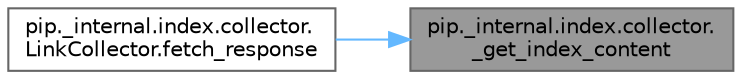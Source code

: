 digraph "pip._internal.index.collector._get_index_content"
{
 // LATEX_PDF_SIZE
  bgcolor="transparent";
  edge [fontname=Helvetica,fontsize=10,labelfontname=Helvetica,labelfontsize=10];
  node [fontname=Helvetica,fontsize=10,shape=box,height=0.2,width=0.4];
  rankdir="RL";
  Node1 [id="Node000001",label="pip._internal.index.collector.\l_get_index_content",height=0.2,width=0.4,color="gray40", fillcolor="grey60", style="filled", fontcolor="black",tooltip=" "];
  Node1 -> Node2 [id="edge1_Node000001_Node000002",dir="back",color="steelblue1",style="solid",tooltip=" "];
  Node2 [id="Node000002",label="pip._internal.index.collector.\lLinkCollector.fetch_response",height=0.2,width=0.4,color="grey40", fillcolor="white", style="filled",URL="$classpip_1_1__internal_1_1index_1_1collector_1_1_link_collector.html#a16b237ed176de506f7d1d616900d2fb2",tooltip=" "];
}
